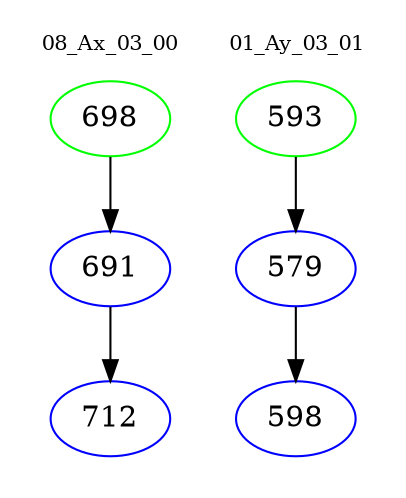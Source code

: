 digraph{
subgraph cluster_0 {
color = white
label = "08_Ax_03_00";
fontsize=10;
T0_698 [label="698", color="green"]
T0_698 -> T0_691 [color="black"]
T0_691 [label="691", color="blue"]
T0_691 -> T0_712 [color="black"]
T0_712 [label="712", color="blue"]
}
subgraph cluster_1 {
color = white
label = "01_Ay_03_01";
fontsize=10;
T1_593 [label="593", color="green"]
T1_593 -> T1_579 [color="black"]
T1_579 [label="579", color="blue"]
T1_579 -> T1_598 [color="black"]
T1_598 [label="598", color="blue"]
}
}
